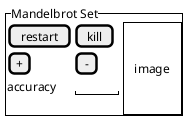 
@startsalt
{^"Mandelbrot Set"
{[restart]|[kill]
[+ ]|[- ]
accuracy| "     "
} |
{+
. | . | . | . | .
. 
. | . | image | . | .
.
.
}
}
@endsalt